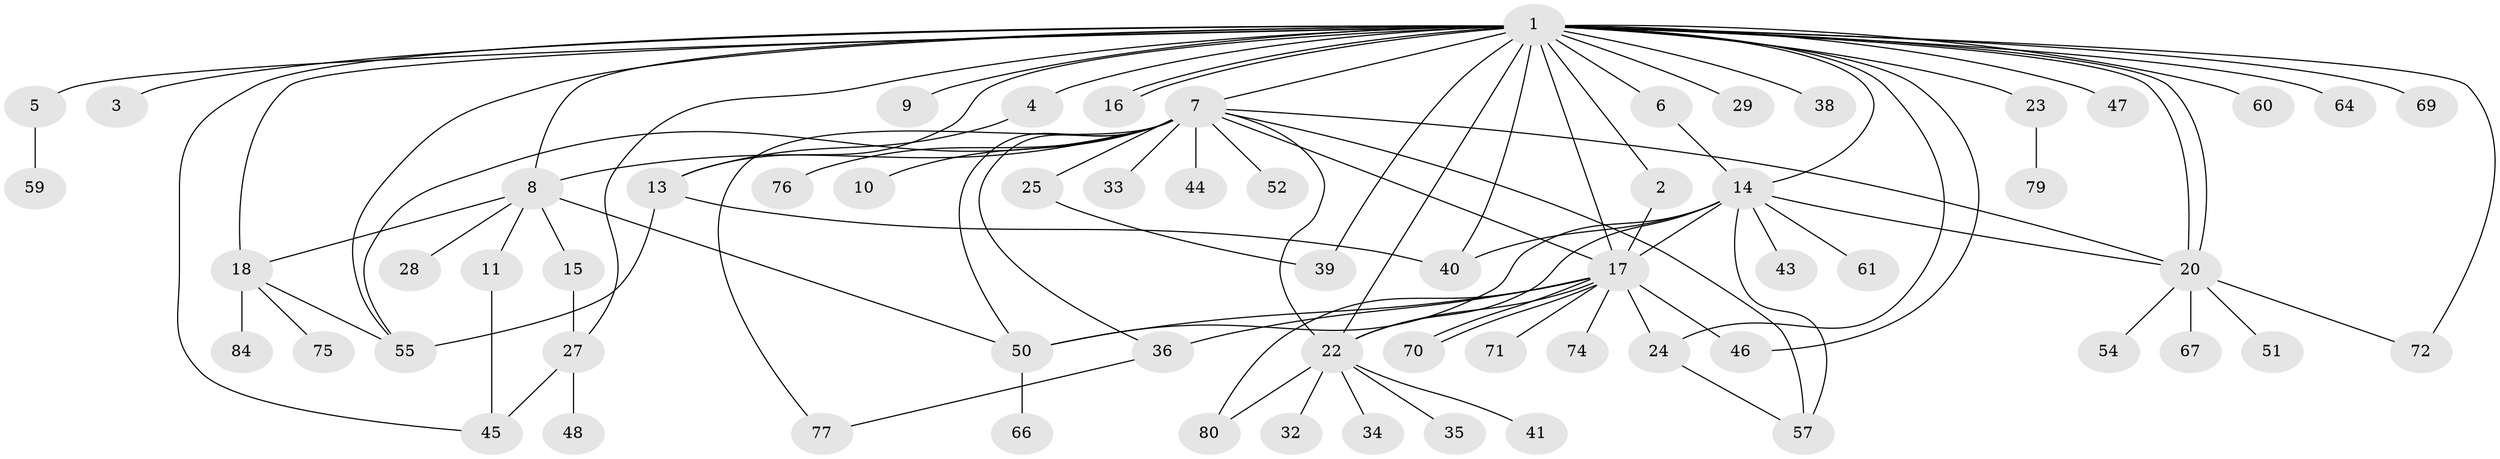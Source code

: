 // Generated by graph-tools (version 1.1) at 2025/23/03/03/25 07:23:53]
// undirected, 63 vertices, 97 edges
graph export_dot {
graph [start="1"]
  node [color=gray90,style=filled];
  1 [super="+12"];
  2;
  3;
  4;
  5 [super="+31"];
  6 [super="+81"];
  7 [super="+58"];
  8 [super="+49"];
  9;
  10;
  11 [super="+42"];
  13 [super="+65"];
  14 [super="+21"];
  15;
  16;
  17 [super="+19"];
  18 [super="+62"];
  20 [super="+37"];
  22 [super="+30"];
  23;
  24 [super="+26"];
  25;
  27 [super="+73"];
  28;
  29;
  32;
  33;
  34;
  35;
  36 [super="+82"];
  38;
  39 [super="+53"];
  40 [super="+63"];
  41;
  43;
  44;
  45;
  46;
  47;
  48;
  50 [super="+56"];
  51;
  52;
  54 [super="+83"];
  55 [super="+68"];
  57;
  59;
  60;
  61;
  64;
  66;
  67;
  69 [super="+78"];
  70;
  71;
  72;
  74;
  75;
  76;
  77;
  79;
  80;
  84;
  1 -- 2;
  1 -- 3;
  1 -- 4;
  1 -- 5;
  1 -- 6;
  1 -- 7;
  1 -- 8;
  1 -- 9;
  1 -- 13;
  1 -- 16;
  1 -- 16;
  1 -- 17 [weight=2];
  1 -- 18;
  1 -- 20;
  1 -- 20;
  1 -- 22 [weight=2];
  1 -- 23;
  1 -- 24;
  1 -- 27;
  1 -- 38;
  1 -- 40;
  1 -- 45;
  1 -- 46;
  1 -- 47;
  1 -- 60;
  1 -- 64;
  1 -- 69;
  1 -- 72;
  1 -- 29;
  1 -- 14;
  1 -- 39;
  1 -- 55;
  2 -- 17;
  4 -- 13;
  5 -- 59;
  6 -- 14;
  7 -- 8;
  7 -- 10;
  7 -- 20;
  7 -- 25;
  7 -- 33;
  7 -- 44;
  7 -- 50;
  7 -- 52;
  7 -- 55;
  7 -- 57;
  7 -- 76;
  7 -- 77;
  7 -- 17;
  7 -- 22;
  7 -- 36;
  8 -- 11;
  8 -- 15;
  8 -- 18;
  8 -- 28;
  8 -- 50;
  11 -- 45;
  13 -- 40;
  13 -- 55;
  14 -- 20;
  14 -- 40;
  14 -- 43;
  14 -- 57;
  14 -- 61;
  14 -- 17 [weight=2];
  14 -- 50;
  14 -- 22;
  15 -- 27;
  17 -- 46;
  17 -- 50;
  17 -- 70;
  17 -- 70;
  17 -- 71;
  17 -- 74;
  17 -- 36 [weight=2];
  17 -- 80;
  17 -- 24;
  17 -- 22;
  18 -- 55;
  18 -- 75;
  18 -- 84;
  20 -- 67;
  20 -- 72;
  20 -- 51;
  20 -- 54;
  22 -- 32;
  22 -- 34;
  22 -- 35;
  22 -- 41;
  22 -- 80;
  23 -- 79;
  24 -- 57;
  25 -- 39;
  27 -- 45;
  27 -- 48;
  36 -- 77;
  50 -- 66;
}

